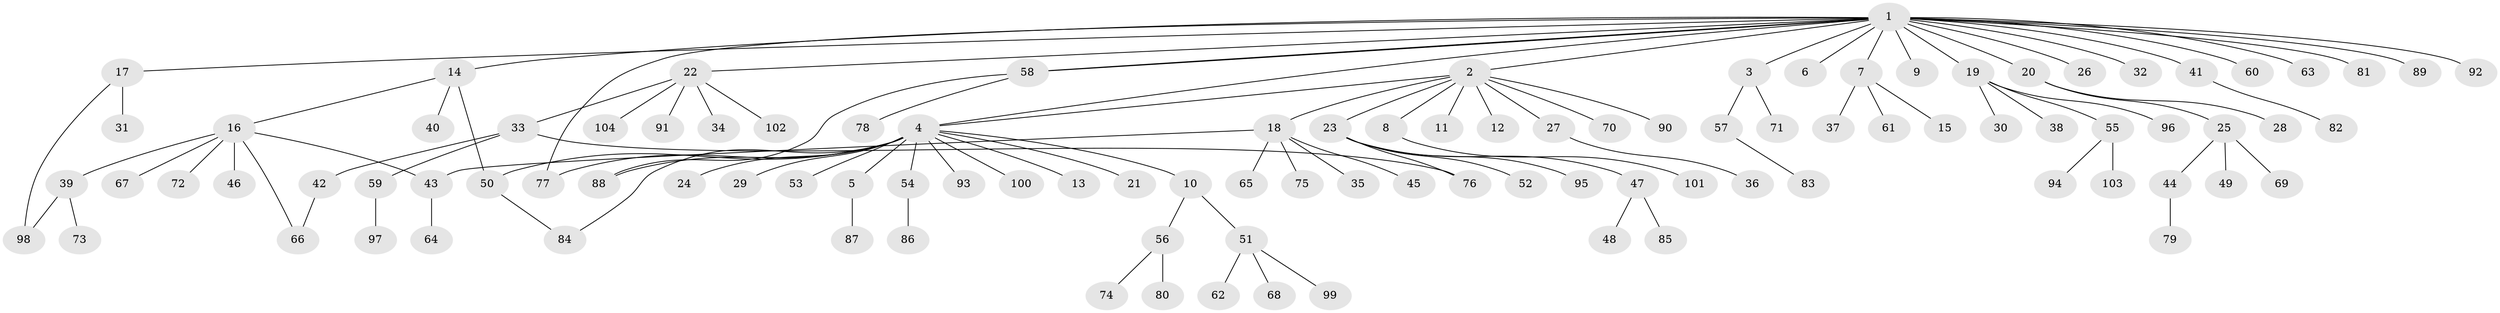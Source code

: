// coarse degree distribution, {12: 0.03125, 6: 0.03125, 2: 0.375, 7: 0.03125, 1: 0.375, 3: 0.09375, 4: 0.0625}
// Generated by graph-tools (version 1.1) at 2025/50/03/04/25 22:50:28]
// undirected, 104 vertices, 113 edges
graph export_dot {
  node [color=gray90,style=filled];
  1;
  2;
  3;
  4;
  5;
  6;
  7;
  8;
  9;
  10;
  11;
  12;
  13;
  14;
  15;
  16;
  17;
  18;
  19;
  20;
  21;
  22;
  23;
  24;
  25;
  26;
  27;
  28;
  29;
  30;
  31;
  32;
  33;
  34;
  35;
  36;
  37;
  38;
  39;
  40;
  41;
  42;
  43;
  44;
  45;
  46;
  47;
  48;
  49;
  50;
  51;
  52;
  53;
  54;
  55;
  56;
  57;
  58;
  59;
  60;
  61;
  62;
  63;
  64;
  65;
  66;
  67;
  68;
  69;
  70;
  71;
  72;
  73;
  74;
  75;
  76;
  77;
  78;
  79;
  80;
  81;
  82;
  83;
  84;
  85;
  86;
  87;
  88;
  89;
  90;
  91;
  92;
  93;
  94;
  95;
  96;
  97;
  98;
  99;
  100;
  101;
  102;
  103;
  104;
  1 -- 2;
  1 -- 3;
  1 -- 4;
  1 -- 6;
  1 -- 7;
  1 -- 9;
  1 -- 14;
  1 -- 17;
  1 -- 19;
  1 -- 20;
  1 -- 22;
  1 -- 26;
  1 -- 32;
  1 -- 41;
  1 -- 58;
  1 -- 58;
  1 -- 60;
  1 -- 63;
  1 -- 77;
  1 -- 81;
  1 -- 89;
  1 -- 92;
  2 -- 4;
  2 -- 8;
  2 -- 11;
  2 -- 12;
  2 -- 18;
  2 -- 23;
  2 -- 27;
  2 -- 70;
  2 -- 90;
  3 -- 57;
  3 -- 71;
  4 -- 5;
  4 -- 10;
  4 -- 13;
  4 -- 21;
  4 -- 24;
  4 -- 29;
  4 -- 50;
  4 -- 53;
  4 -- 54;
  4 -- 77;
  4 -- 84;
  4 -- 88;
  4 -- 93;
  4 -- 100;
  5 -- 87;
  7 -- 15;
  7 -- 37;
  7 -- 61;
  8 -- 101;
  10 -- 51;
  10 -- 56;
  14 -- 16;
  14 -- 40;
  14 -- 50;
  16 -- 39;
  16 -- 43;
  16 -- 46;
  16 -- 66;
  16 -- 67;
  16 -- 72;
  17 -- 31;
  17 -- 98;
  18 -- 35;
  18 -- 43;
  18 -- 45;
  18 -- 65;
  18 -- 75;
  19 -- 30;
  19 -- 38;
  19 -- 55;
  19 -- 96;
  20 -- 25;
  20 -- 28;
  22 -- 33;
  22 -- 34;
  22 -- 91;
  22 -- 102;
  22 -- 104;
  23 -- 47;
  23 -- 52;
  23 -- 76;
  23 -- 95;
  25 -- 44;
  25 -- 49;
  25 -- 69;
  27 -- 36;
  33 -- 42;
  33 -- 59;
  33 -- 76;
  39 -- 73;
  39 -- 98;
  41 -- 82;
  42 -- 66;
  43 -- 64;
  44 -- 79;
  47 -- 48;
  47 -- 85;
  50 -- 84;
  51 -- 62;
  51 -- 68;
  51 -- 99;
  54 -- 86;
  55 -- 94;
  55 -- 103;
  56 -- 74;
  56 -- 80;
  57 -- 83;
  58 -- 78;
  58 -- 88;
  59 -- 97;
}
